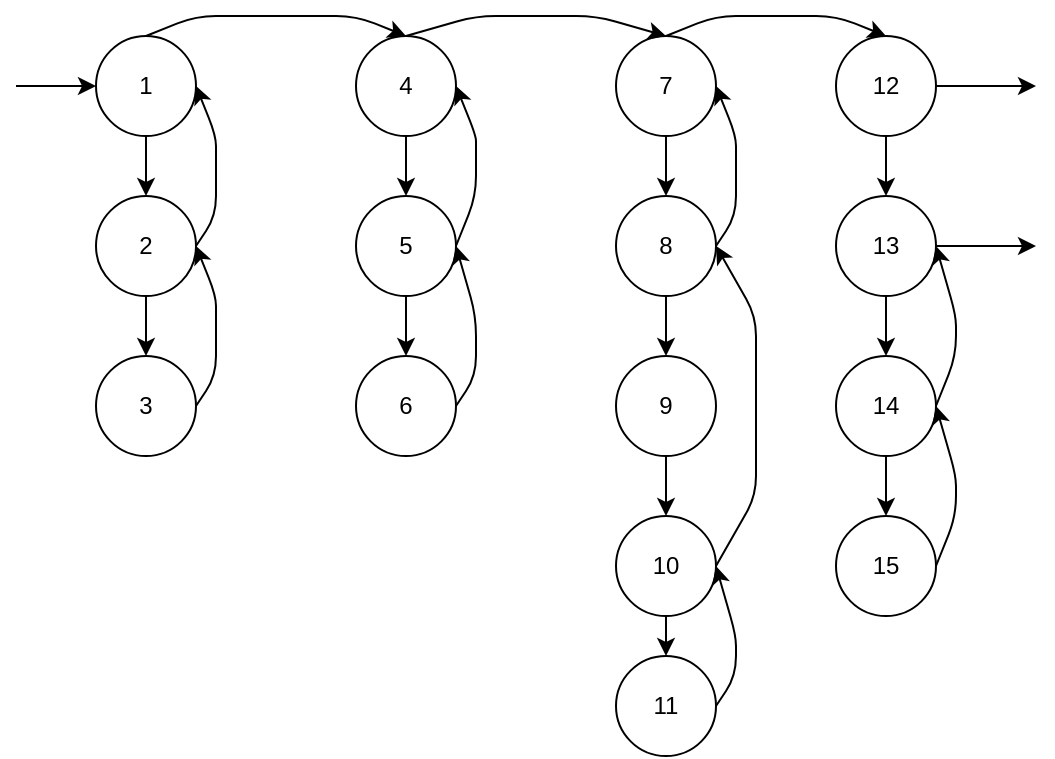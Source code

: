 <mxfile version="13.8.1" type="device"><diagram id="sURq20OMfc-YnosV0wpW" name="Page-1"><mxGraphModel dx="1132" dy="651" grid="1" gridSize="10" guides="1" tooltips="1" connect="1" arrows="1" fold="1" page="1" pageScale="1" pageWidth="850" pageHeight="1100" math="0" shadow="0"><root><mxCell id="0"/><mxCell id="1" parent="0"/><mxCell id="gn05vBTfC9iLrm8tWsvV-1" value="1" style="ellipse;whiteSpace=wrap;html=1;aspect=fixed;" vertex="1" parent="1"><mxGeometry x="60" y="70" width="50" height="50" as="geometry"/></mxCell><mxCell id="gn05vBTfC9iLrm8tWsvV-2" value="2" style="ellipse;whiteSpace=wrap;html=1;aspect=fixed;" vertex="1" parent="1"><mxGeometry x="60" y="150" width="50" height="50" as="geometry"/></mxCell><mxCell id="gn05vBTfC9iLrm8tWsvV-3" value="3" style="ellipse;whiteSpace=wrap;html=1;aspect=fixed;" vertex="1" parent="1"><mxGeometry x="60" y="230" width="50" height="50" as="geometry"/></mxCell><mxCell id="gn05vBTfC9iLrm8tWsvV-4" value="4" style="ellipse;whiteSpace=wrap;html=1;aspect=fixed;" vertex="1" parent="1"><mxGeometry x="190" y="70" width="50" height="50" as="geometry"/></mxCell><mxCell id="gn05vBTfC9iLrm8tWsvV-5" value="5" style="ellipse;whiteSpace=wrap;html=1;aspect=fixed;" vertex="1" parent="1"><mxGeometry x="190" y="150" width="50" height="50" as="geometry"/></mxCell><mxCell id="gn05vBTfC9iLrm8tWsvV-6" value="6" style="ellipse;whiteSpace=wrap;html=1;aspect=fixed;" vertex="1" parent="1"><mxGeometry x="190" y="230" width="50" height="50" as="geometry"/></mxCell><mxCell id="gn05vBTfC9iLrm8tWsvV-7" value="7" style="ellipse;whiteSpace=wrap;html=1;aspect=fixed;" vertex="1" parent="1"><mxGeometry x="320" y="70" width="50" height="50" as="geometry"/></mxCell><mxCell id="gn05vBTfC9iLrm8tWsvV-8" value="8" style="ellipse;whiteSpace=wrap;html=1;aspect=fixed;" vertex="1" parent="1"><mxGeometry x="320" y="150" width="50" height="50" as="geometry"/></mxCell><mxCell id="gn05vBTfC9iLrm8tWsvV-9" value="9" style="ellipse;whiteSpace=wrap;html=1;aspect=fixed;" vertex="1" parent="1"><mxGeometry x="320" y="230" width="50" height="50" as="geometry"/></mxCell><mxCell id="gn05vBTfC9iLrm8tWsvV-10" value="10" style="ellipse;whiteSpace=wrap;html=1;aspect=fixed;" vertex="1" parent="1"><mxGeometry x="320" y="310" width="50" height="50" as="geometry"/></mxCell><mxCell id="gn05vBTfC9iLrm8tWsvV-11" value="11" style="ellipse;whiteSpace=wrap;html=1;aspect=fixed;" vertex="1" parent="1"><mxGeometry x="320" y="380" width="50" height="50" as="geometry"/></mxCell><mxCell id="gn05vBTfC9iLrm8tWsvV-12" value="12" style="ellipse;whiteSpace=wrap;html=1;aspect=fixed;" vertex="1" parent="1"><mxGeometry x="430" y="70" width="50" height="50" as="geometry"/></mxCell><mxCell id="gn05vBTfC9iLrm8tWsvV-13" value="13" style="ellipse;whiteSpace=wrap;html=1;aspect=fixed;" vertex="1" parent="1"><mxGeometry x="430" y="150" width="50" height="50" as="geometry"/></mxCell><mxCell id="gn05vBTfC9iLrm8tWsvV-14" value="14" style="ellipse;whiteSpace=wrap;html=1;aspect=fixed;" vertex="1" parent="1"><mxGeometry x="430" y="230" width="50" height="50" as="geometry"/></mxCell><mxCell id="gn05vBTfC9iLrm8tWsvV-15" value="&lt;div&gt;15&lt;/div&gt;" style="ellipse;whiteSpace=wrap;html=1;aspect=fixed;" vertex="1" parent="1"><mxGeometry x="430" y="310" width="50" height="50" as="geometry"/></mxCell><mxCell id="gn05vBTfC9iLrm8tWsvV-17" value="" style="endArrow=classic;html=1;entryX=0;entryY=0.5;entryDx=0;entryDy=0;" edge="1" parent="1" target="gn05vBTfC9iLrm8tWsvV-1"><mxGeometry width="50" height="50" relative="1" as="geometry"><mxPoint x="20" y="95" as="sourcePoint"/><mxPoint x="-400" y="280" as="targetPoint"/></mxGeometry></mxCell><mxCell id="gn05vBTfC9iLrm8tWsvV-18" value="" style="endArrow=classic;html=1;exitX=0.5;exitY=1;exitDx=0;exitDy=0;entryX=0.5;entryY=0;entryDx=0;entryDy=0;" edge="1" parent="1" source="gn05vBTfC9iLrm8tWsvV-1" target="gn05vBTfC9iLrm8tWsvV-2"><mxGeometry width="50" height="50" relative="1" as="geometry"><mxPoint x="310" y="190" as="sourcePoint"/><mxPoint x="360" y="140" as="targetPoint"/></mxGeometry></mxCell><mxCell id="gn05vBTfC9iLrm8tWsvV-19" value="" style="endArrow=classic;html=1;exitX=0.5;exitY=1;exitDx=0;exitDy=0;entryX=0.5;entryY=0;entryDx=0;entryDy=0;" edge="1" parent="1" source="gn05vBTfC9iLrm8tWsvV-2" target="gn05vBTfC9iLrm8tWsvV-3"><mxGeometry width="50" height="50" relative="1" as="geometry"><mxPoint x="310" y="190" as="sourcePoint"/><mxPoint x="360" y="140" as="targetPoint"/></mxGeometry></mxCell><mxCell id="gn05vBTfC9iLrm8tWsvV-20" value="" style="endArrow=classic;html=1;exitX=1;exitY=0.5;exitDx=0;exitDy=0;entryX=1;entryY=0.5;entryDx=0;entryDy=0;" edge="1" parent="1" source="gn05vBTfC9iLrm8tWsvV-3" target="gn05vBTfC9iLrm8tWsvV-2"><mxGeometry width="50" height="50" relative="1" as="geometry"><mxPoint x="310" y="190" as="sourcePoint"/><mxPoint x="360" y="140" as="targetPoint"/><Array as="points"><mxPoint x="120" y="240"/><mxPoint x="120" y="220"/><mxPoint x="120" y="200"/></Array></mxGeometry></mxCell><mxCell id="gn05vBTfC9iLrm8tWsvV-21" value="" style="endArrow=classic;html=1;exitX=1;exitY=0.5;exitDx=0;exitDy=0;entryX=1;entryY=0.5;entryDx=0;entryDy=0;" edge="1" parent="1" source="gn05vBTfC9iLrm8tWsvV-2" target="gn05vBTfC9iLrm8tWsvV-1"><mxGeometry width="50" height="50" relative="1" as="geometry"><mxPoint x="310" y="190" as="sourcePoint"/><mxPoint x="360" y="140" as="targetPoint"/><Array as="points"><mxPoint x="120" y="160"/><mxPoint x="120" y="140"/><mxPoint x="120" y="120"/></Array></mxGeometry></mxCell><mxCell id="gn05vBTfC9iLrm8tWsvV-22" value="" style="endArrow=classic;html=1;exitX=0.5;exitY=0;exitDx=0;exitDy=0;entryX=0.5;entryY=0;entryDx=0;entryDy=0;" edge="1" parent="1" source="gn05vBTfC9iLrm8tWsvV-1" target="gn05vBTfC9iLrm8tWsvV-4"><mxGeometry width="50" height="50" relative="1" as="geometry"><mxPoint x="310" y="190" as="sourcePoint"/><mxPoint x="360" y="140" as="targetPoint"/><Array as="points"><mxPoint x="110" y="60"/><mxPoint x="150" y="60"/><mxPoint x="190" y="60"/></Array></mxGeometry></mxCell><mxCell id="gn05vBTfC9iLrm8tWsvV-23" value="" style="endArrow=classic;html=1;exitX=0.5;exitY=1;exitDx=0;exitDy=0;entryX=0.5;entryY=0;entryDx=0;entryDy=0;" edge="1" parent="1" source="gn05vBTfC9iLrm8tWsvV-4" target="gn05vBTfC9iLrm8tWsvV-5"><mxGeometry width="50" height="50" relative="1" as="geometry"><mxPoint x="95" y="130" as="sourcePoint"/><mxPoint x="95" y="160" as="targetPoint"/></mxGeometry></mxCell><mxCell id="gn05vBTfC9iLrm8tWsvV-24" value="" style="endArrow=classic;html=1;exitX=0.5;exitY=1;exitDx=0;exitDy=0;entryX=0.5;entryY=0;entryDx=0;entryDy=0;" edge="1" parent="1" source="gn05vBTfC9iLrm8tWsvV-5" target="gn05vBTfC9iLrm8tWsvV-6"><mxGeometry width="50" height="50" relative="1" as="geometry"><mxPoint x="310" y="190" as="sourcePoint"/><mxPoint x="360" y="140" as="targetPoint"/></mxGeometry></mxCell><mxCell id="gn05vBTfC9iLrm8tWsvV-25" value="" style="endArrow=classic;html=1;exitX=1;exitY=0.5;exitDx=0;exitDy=0;entryX=1;entryY=0.5;entryDx=0;entryDy=0;" edge="1" parent="1" source="gn05vBTfC9iLrm8tWsvV-6" target="gn05vBTfC9iLrm8tWsvV-5"><mxGeometry width="50" height="50" relative="1" as="geometry"><mxPoint x="310" y="190" as="sourcePoint"/><mxPoint x="360" y="140" as="targetPoint"/><Array as="points"><mxPoint x="250" y="240"/><mxPoint x="250" y="210"/></Array></mxGeometry></mxCell><mxCell id="gn05vBTfC9iLrm8tWsvV-26" value="" style="endArrow=classic;html=1;exitX=1;exitY=0.5;exitDx=0;exitDy=0;entryX=1;entryY=0.5;entryDx=0;entryDy=0;" edge="1" parent="1" source="gn05vBTfC9iLrm8tWsvV-5" target="gn05vBTfC9iLrm8tWsvV-4"><mxGeometry width="50" height="50" relative="1" as="geometry"><mxPoint x="320" y="200" as="sourcePoint"/><mxPoint x="360" y="140" as="targetPoint"/><Array as="points"><mxPoint x="250" y="150"/><mxPoint x="250" y="130"/><mxPoint x="250" y="120"/></Array></mxGeometry></mxCell><mxCell id="gn05vBTfC9iLrm8tWsvV-27" value="" style="endArrow=classic;html=1;exitX=0.5;exitY=0;exitDx=0;exitDy=0;entryX=0.5;entryY=0;entryDx=0;entryDy=0;" edge="1" parent="1" source="gn05vBTfC9iLrm8tWsvV-4" target="gn05vBTfC9iLrm8tWsvV-7"><mxGeometry width="50" height="50" relative="1" as="geometry"><mxPoint x="310" y="190" as="sourcePoint"/><mxPoint x="360" y="140" as="targetPoint"/><Array as="points"><mxPoint x="250" y="60"/><mxPoint x="280" y="60"/><mxPoint x="310" y="60"/></Array></mxGeometry></mxCell><mxCell id="gn05vBTfC9iLrm8tWsvV-28" value="" style="endArrow=classic;html=1;exitX=0.5;exitY=1;exitDx=0;exitDy=0;entryX=0.5;entryY=0;entryDx=0;entryDy=0;" edge="1" parent="1" source="gn05vBTfC9iLrm8tWsvV-7" target="gn05vBTfC9iLrm8tWsvV-8"><mxGeometry width="50" height="50" relative="1" as="geometry"><mxPoint x="310" y="190" as="sourcePoint"/><mxPoint x="360" y="140" as="targetPoint"/></mxGeometry></mxCell><mxCell id="gn05vBTfC9iLrm8tWsvV-29" value="" style="endArrow=classic;html=1;exitX=0.5;exitY=1;exitDx=0;exitDy=0;entryX=0.5;entryY=0;entryDx=0;entryDy=0;" edge="1" parent="1" source="gn05vBTfC9iLrm8tWsvV-8" target="gn05vBTfC9iLrm8tWsvV-9"><mxGeometry width="50" height="50" relative="1" as="geometry"><mxPoint x="170" y="390" as="sourcePoint"/><mxPoint x="220" y="340" as="targetPoint"/></mxGeometry></mxCell><mxCell id="gn05vBTfC9iLrm8tWsvV-30" value="" style="endArrow=classic;html=1;exitX=0.5;exitY=1;exitDx=0;exitDy=0;entryX=0.5;entryY=0;entryDx=0;entryDy=0;" edge="1" parent="1" source="gn05vBTfC9iLrm8tWsvV-9" target="gn05vBTfC9iLrm8tWsvV-10"><mxGeometry width="50" height="50" relative="1" as="geometry"><mxPoint x="310" y="230" as="sourcePoint"/><mxPoint x="360" y="180" as="targetPoint"/></mxGeometry></mxCell><mxCell id="gn05vBTfC9iLrm8tWsvV-31" value="" style="endArrow=classic;html=1;exitX=0.5;exitY=1;exitDx=0;exitDy=0;entryX=0.5;entryY=0;entryDx=0;entryDy=0;" edge="1" parent="1" source="gn05vBTfC9iLrm8tWsvV-10" target="gn05vBTfC9iLrm8tWsvV-11"><mxGeometry width="50" height="50" relative="1" as="geometry"><mxPoint x="310" y="230" as="sourcePoint"/><mxPoint x="360" y="180" as="targetPoint"/></mxGeometry></mxCell><mxCell id="gn05vBTfC9iLrm8tWsvV-32" value="" style="endArrow=classic;html=1;exitX=1;exitY=0.5;exitDx=0;exitDy=0;entryX=1;entryY=0.5;entryDx=0;entryDy=0;" edge="1" parent="1" source="gn05vBTfC9iLrm8tWsvV-11" target="gn05vBTfC9iLrm8tWsvV-10"><mxGeometry width="50" height="50" relative="1" as="geometry"><mxPoint x="310" y="330" as="sourcePoint"/><mxPoint x="360" y="280" as="targetPoint"/><Array as="points"><mxPoint x="380" y="390"/><mxPoint x="380" y="370"/></Array></mxGeometry></mxCell><mxCell id="gn05vBTfC9iLrm8tWsvV-33" value="" style="endArrow=classic;html=1;exitX=1;exitY=0.5;exitDx=0;exitDy=0;entryX=1;entryY=0.5;entryDx=0;entryDy=0;" edge="1" parent="1" source="gn05vBTfC9iLrm8tWsvV-10" target="gn05vBTfC9iLrm8tWsvV-8"><mxGeometry width="50" height="50" relative="1" as="geometry"><mxPoint x="310" y="330" as="sourcePoint"/><mxPoint x="360" y="280" as="targetPoint"/><Array as="points"><mxPoint x="390" y="300"/><mxPoint x="390" y="250"/><mxPoint x="390" y="210"/></Array></mxGeometry></mxCell><mxCell id="gn05vBTfC9iLrm8tWsvV-34" value="" style="endArrow=classic;html=1;exitX=1;exitY=0.5;exitDx=0;exitDy=0;entryX=1;entryY=0.5;entryDx=0;entryDy=0;" edge="1" parent="1" source="gn05vBTfC9iLrm8tWsvV-8" target="gn05vBTfC9iLrm8tWsvV-7"><mxGeometry width="50" height="50" relative="1" as="geometry"><mxPoint x="310" y="330" as="sourcePoint"/><mxPoint x="360" y="280" as="targetPoint"/><Array as="points"><mxPoint x="380" y="160"/><mxPoint x="380" y="140"/><mxPoint x="380" y="120"/></Array></mxGeometry></mxCell><mxCell id="gn05vBTfC9iLrm8tWsvV-35" value="" style="endArrow=classic;html=1;exitX=0.5;exitY=0;exitDx=0;exitDy=0;entryX=0.5;entryY=0;entryDx=0;entryDy=0;" edge="1" parent="1" source="gn05vBTfC9iLrm8tWsvV-7" target="gn05vBTfC9iLrm8tWsvV-12"><mxGeometry width="50" height="50" relative="1" as="geometry"><mxPoint x="340" y="280" as="sourcePoint"/><mxPoint x="390" y="230" as="targetPoint"/><Array as="points"><mxPoint x="370" y="60"/><mxPoint x="400" y="60"/><mxPoint x="430" y="60"/></Array></mxGeometry></mxCell><mxCell id="gn05vBTfC9iLrm8tWsvV-36" value="" style="endArrow=classic;html=1;exitX=0.5;exitY=1;exitDx=0;exitDy=0;entryX=0.5;entryY=0;entryDx=0;entryDy=0;" edge="1" parent="1" source="gn05vBTfC9iLrm8tWsvV-12" target="gn05vBTfC9iLrm8tWsvV-13"><mxGeometry width="50" height="50" relative="1" as="geometry"><mxPoint x="340" y="280" as="sourcePoint"/><mxPoint x="390" y="230" as="targetPoint"/></mxGeometry></mxCell><mxCell id="gn05vBTfC9iLrm8tWsvV-37" value="" style="endArrow=classic;html=1;exitX=0.5;exitY=1;exitDx=0;exitDy=0;entryX=0.5;entryY=0;entryDx=0;entryDy=0;" edge="1" parent="1" source="gn05vBTfC9iLrm8tWsvV-13" target="gn05vBTfC9iLrm8tWsvV-14"><mxGeometry width="50" height="50" relative="1" as="geometry"><mxPoint x="340" y="280" as="sourcePoint"/><mxPoint x="390" y="230" as="targetPoint"/></mxGeometry></mxCell><mxCell id="gn05vBTfC9iLrm8tWsvV-38" value="" style="endArrow=classic;html=1;exitX=0.5;exitY=1;exitDx=0;exitDy=0;entryX=0.5;entryY=0;entryDx=0;entryDy=0;" edge="1" parent="1" source="gn05vBTfC9iLrm8tWsvV-14" target="gn05vBTfC9iLrm8tWsvV-15"><mxGeometry width="50" height="50" relative="1" as="geometry"><mxPoint x="340" y="280" as="sourcePoint"/><mxPoint x="390" y="230" as="targetPoint"/></mxGeometry></mxCell><mxCell id="gn05vBTfC9iLrm8tWsvV-39" value="" style="endArrow=classic;html=1;exitX=1;exitY=0.5;exitDx=0;exitDy=0;entryX=1;entryY=0.5;entryDx=0;entryDy=0;" edge="1" parent="1" source="gn05vBTfC9iLrm8tWsvV-15" target="gn05vBTfC9iLrm8tWsvV-14"><mxGeometry width="50" height="50" relative="1" as="geometry"><mxPoint x="340" y="280" as="sourcePoint"/><mxPoint x="390" y="230" as="targetPoint"/><Array as="points"><mxPoint x="490" y="310"/><mxPoint x="490" y="290"/></Array></mxGeometry></mxCell><mxCell id="gn05vBTfC9iLrm8tWsvV-40" value="" style="endArrow=classic;html=1;exitX=1;exitY=0.5;exitDx=0;exitDy=0;entryX=1;entryY=0.5;entryDx=0;entryDy=0;" edge="1" parent="1" source="gn05vBTfC9iLrm8tWsvV-14" target="gn05vBTfC9iLrm8tWsvV-13"><mxGeometry width="50" height="50" relative="1" as="geometry"><mxPoint x="340" y="280" as="sourcePoint"/><mxPoint x="390" y="230" as="targetPoint"/><Array as="points"><mxPoint x="490" y="230"/><mxPoint x="490" y="210"/></Array></mxGeometry></mxCell><mxCell id="gn05vBTfC9iLrm8tWsvV-41" value="" style="endArrow=classic;html=1;exitX=1;exitY=0.5;exitDx=0;exitDy=0;" edge="1" parent="1" source="gn05vBTfC9iLrm8tWsvV-13"><mxGeometry width="50" height="50" relative="1" as="geometry"><mxPoint x="340" y="280" as="sourcePoint"/><mxPoint x="530" y="175" as="targetPoint"/></mxGeometry></mxCell><mxCell id="gn05vBTfC9iLrm8tWsvV-42" value="" style="endArrow=classic;html=1;exitX=1;exitY=0.5;exitDx=0;exitDy=0;" edge="1" parent="1" source="gn05vBTfC9iLrm8tWsvV-12"><mxGeometry width="50" height="50" relative="1" as="geometry"><mxPoint x="340" y="280" as="sourcePoint"/><mxPoint x="530" y="95" as="targetPoint"/></mxGeometry></mxCell></root></mxGraphModel></diagram></mxfile>